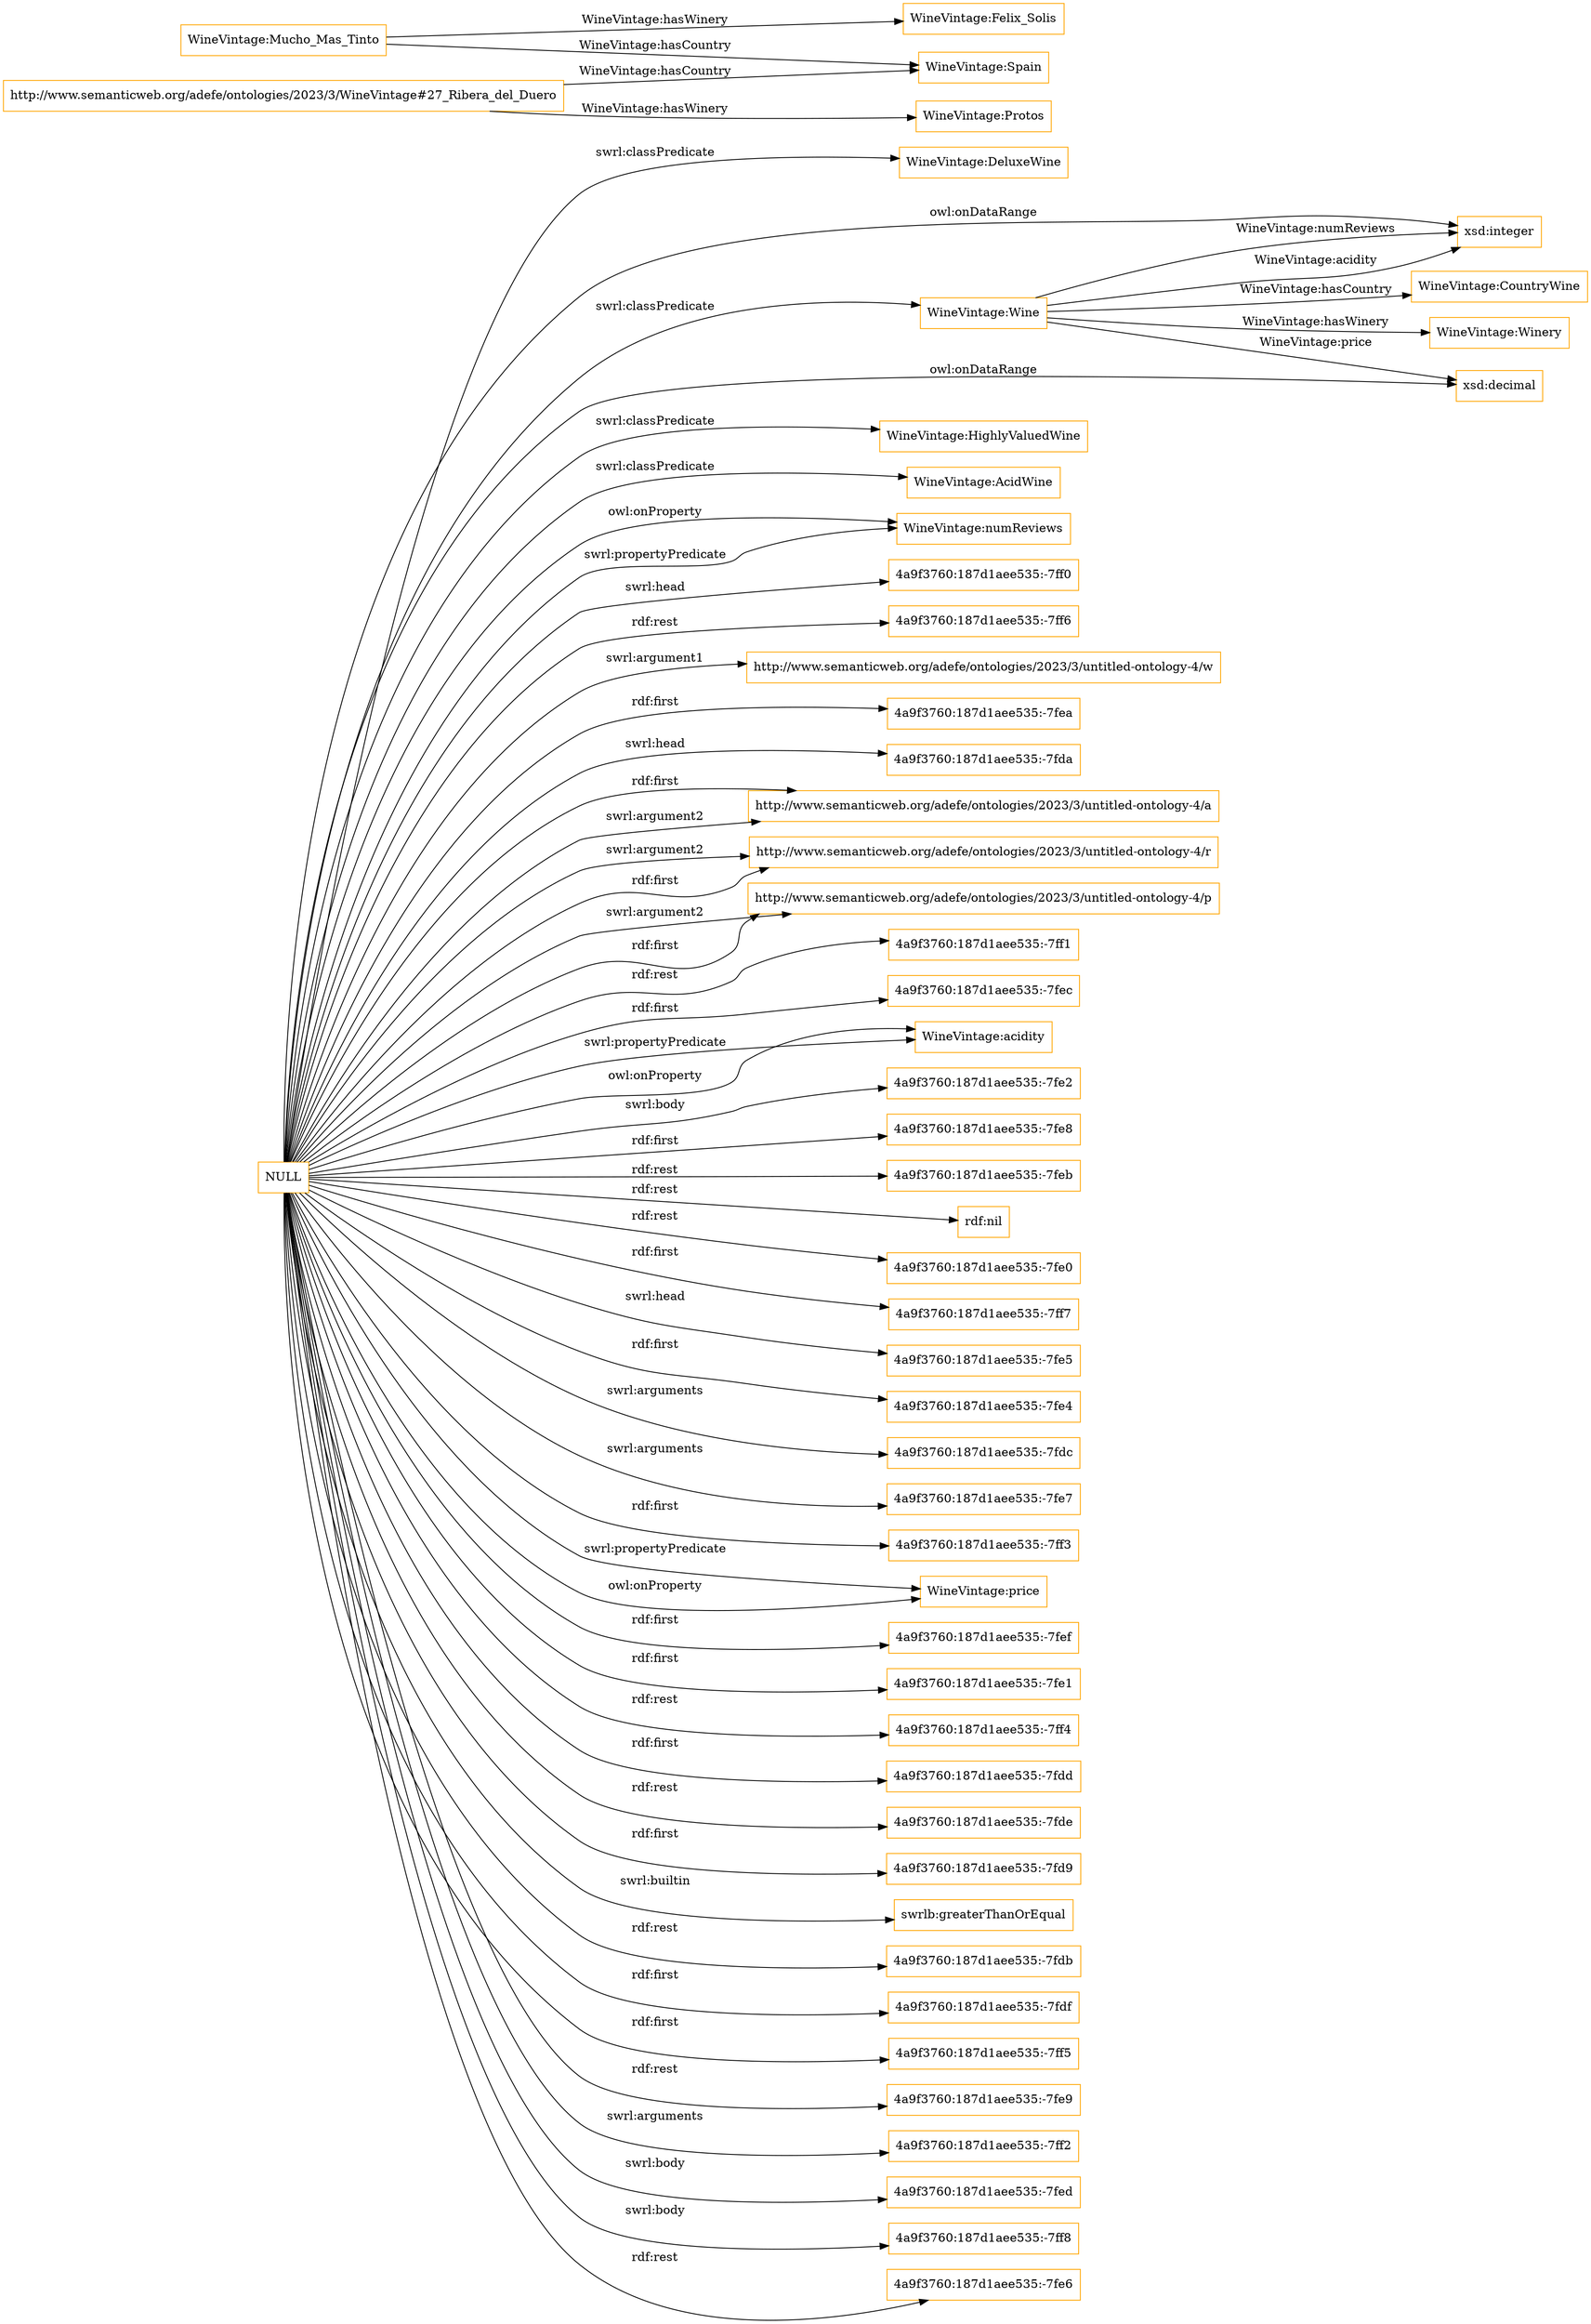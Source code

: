 digraph ar2dtool_diagram { 
rankdir=LR;
size="1501"
node [shape = rectangle, color="orange"]; "WineVintage:DeluxeWine" "WineVintage:CountryWine" "WineVintage:Wine" "WineVintage:HighlyValuedWine" "WineVintage:Winery" "WineVintage:AcidWine" ; /*classes style*/
	"WineVintage:Mucho_Mas_Tinto" -> "WineVintage:Felix_Solis" [ label = "WineVintage:hasWinery" ];
	"WineVintage:Mucho_Mas_Tinto" -> "WineVintage:Spain" [ label = "WineVintage:hasCountry" ];
	"NULL" -> "WineVintage:numReviews" [ label = "owl:onProperty" ];
	"NULL" -> "4a9f3760:187d1aee535:-7ff0" [ label = "swrl:head" ];
	"NULL" -> "4a9f3760:187d1aee535:-7ff6" [ label = "rdf:rest" ];
	"NULL" -> "http://www.semanticweb.org/adefe/ontologies/2023/3/untitled-ontology-4/w" [ label = "swrl:argument1" ];
	"NULL" -> "4a9f3760:187d1aee535:-7fea" [ label = "rdf:first" ];
	"NULL" -> "4a9f3760:187d1aee535:-7fda" [ label = "swrl:head" ];
	"NULL" -> "http://www.semanticweb.org/adefe/ontologies/2023/3/untitled-ontology-4/a" [ label = "rdf:first" ];
	"NULL" -> "WineVintage:numReviews" [ label = "swrl:propertyPredicate" ];
	"NULL" -> "http://www.semanticweb.org/adefe/ontologies/2023/3/untitled-ontology-4/a" [ label = "swrl:argument2" ];
	"NULL" -> "http://www.semanticweb.org/adefe/ontologies/2023/3/untitled-ontology-4/r" [ label = "swrl:argument2" ];
	"NULL" -> "http://www.semanticweb.org/adefe/ontologies/2023/3/untitled-ontology-4/p" [ label = "swrl:argument2" ];
	"NULL" -> "http://www.semanticweb.org/adefe/ontologies/2023/3/untitled-ontology-4/r" [ label = "rdf:first" ];
	"NULL" -> "4a9f3760:187d1aee535:-7ff1" [ label = "rdf:rest" ];
	"NULL" -> "xsd:integer" [ label = "owl:onDataRange" ];
	"NULL" -> "4a9f3760:187d1aee535:-7fec" [ label = "rdf:first" ];
	"NULL" -> "WineVintage:acidity" [ label = "swrl:propertyPredicate" ];
	"NULL" -> "4a9f3760:187d1aee535:-7fe2" [ label = "swrl:body" ];
	"NULL" -> "4a9f3760:187d1aee535:-7fe8" [ label = "rdf:first" ];
	"NULL" -> "4a9f3760:187d1aee535:-7feb" [ label = "rdf:rest" ];
	"NULL" -> "rdf:nil" [ label = "rdf:rest" ];
	"NULL" -> "4a9f3760:187d1aee535:-7fe0" [ label = "rdf:rest" ];
	"NULL" -> "http://www.semanticweb.org/adefe/ontologies/2023/3/untitled-ontology-4/p" [ label = "rdf:first" ];
	"NULL" -> "4a9f3760:187d1aee535:-7ff7" [ label = "rdf:first" ];
	"NULL" -> "4a9f3760:187d1aee535:-7fe5" [ label = "swrl:head" ];
	"NULL" -> "4a9f3760:187d1aee535:-7fe4" [ label = "rdf:first" ];
	"NULL" -> "4a9f3760:187d1aee535:-7fdc" [ label = "swrl:arguments" ];
	"NULL" -> "4a9f3760:187d1aee535:-7fe7" [ label = "swrl:arguments" ];
	"NULL" -> "WineVintage:Wine" [ label = "swrl:classPredicate" ];
	"NULL" -> "4a9f3760:187d1aee535:-7ff3" [ label = "rdf:first" ];
	"NULL" -> "WineVintage:price" [ label = "swrl:propertyPredicate" ];
	"NULL" -> "4a9f3760:187d1aee535:-7fef" [ label = "rdf:first" ];
	"NULL" -> "4a9f3760:187d1aee535:-7fe1" [ label = "rdf:first" ];
	"NULL" -> "4a9f3760:187d1aee535:-7ff4" [ label = "rdf:rest" ];
	"NULL" -> "4a9f3760:187d1aee535:-7fdd" [ label = "rdf:first" ];
	"NULL" -> "4a9f3760:187d1aee535:-7fde" [ label = "rdf:rest" ];
	"NULL" -> "4a9f3760:187d1aee535:-7fd9" [ label = "rdf:first" ];
	"NULL" -> "swrlb:greaterThanOrEqual" [ label = "swrl:builtin" ];
	"NULL" -> "4a9f3760:187d1aee535:-7fdb" [ label = "rdf:rest" ];
	"NULL" -> "4a9f3760:187d1aee535:-7fdf" [ label = "rdf:first" ];
	"NULL" -> "4a9f3760:187d1aee535:-7ff5" [ label = "rdf:first" ];
	"NULL" -> "WineVintage:price" [ label = "owl:onProperty" ];
	"NULL" -> "WineVintage:AcidWine" [ label = "swrl:classPredicate" ];
	"NULL" -> "xsd:decimal" [ label = "owl:onDataRange" ];
	"NULL" -> "WineVintage:acidity" [ label = "owl:onProperty" ];
	"NULL" -> "4a9f3760:187d1aee535:-7fe9" [ label = "rdf:rest" ];
	"NULL" -> "4a9f3760:187d1aee535:-7ff2" [ label = "swrl:arguments" ];
	"NULL" -> "4a9f3760:187d1aee535:-7fed" [ label = "swrl:body" ];
	"NULL" -> "WineVintage:HighlyValuedWine" [ label = "swrl:classPredicate" ];
	"NULL" -> "4a9f3760:187d1aee535:-7ff8" [ label = "swrl:body" ];
	"NULL" -> "WineVintage:DeluxeWine" [ label = "swrl:classPredicate" ];
	"NULL" -> "4a9f3760:187d1aee535:-7fe6" [ label = "rdf:rest" ];
	"http://www.semanticweb.org/adefe/ontologies/2023/3/WineVintage#27_Ribera_del_Duero" -> "WineVintage:Protos" [ label = "WineVintage:hasWinery" ];
	"http://www.semanticweb.org/adefe/ontologies/2023/3/WineVintage#27_Ribera_del_Duero" -> "WineVintage:Spain" [ label = "WineVintage:hasCountry" ];
	"WineVintage:Wine" -> "WineVintage:Winery" [ label = "WineVintage:hasWinery" ];
	"WineVintage:Wine" -> "xsd:integer" [ label = "WineVintage:numReviews" ];
	"WineVintage:Wine" -> "xsd:integer" [ label = "WineVintage:acidity" ];
	"WineVintage:Wine" -> "xsd:decimal" [ label = "WineVintage:price" ];
	"WineVintage:Wine" -> "WineVintage:CountryWine" [ label = "WineVintage:hasCountry" ];

}
